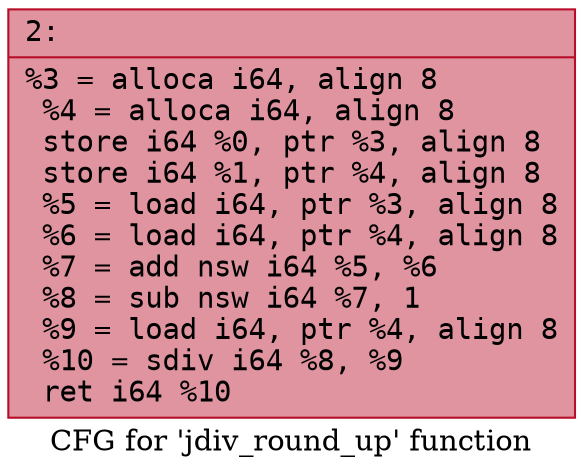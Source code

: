 digraph "CFG for 'jdiv_round_up' function" {
	label="CFG for 'jdiv_round_up' function";

	Node0x60000249df90 [shape=record,color="#b70d28ff", style=filled, fillcolor="#b70d2870" fontname="Courier",label="{2:\l|  %3 = alloca i64, align 8\l  %4 = alloca i64, align 8\l  store i64 %0, ptr %3, align 8\l  store i64 %1, ptr %4, align 8\l  %5 = load i64, ptr %3, align 8\l  %6 = load i64, ptr %4, align 8\l  %7 = add nsw i64 %5, %6\l  %8 = sub nsw i64 %7, 1\l  %9 = load i64, ptr %4, align 8\l  %10 = sdiv i64 %8, %9\l  ret i64 %10\l}"];
}
